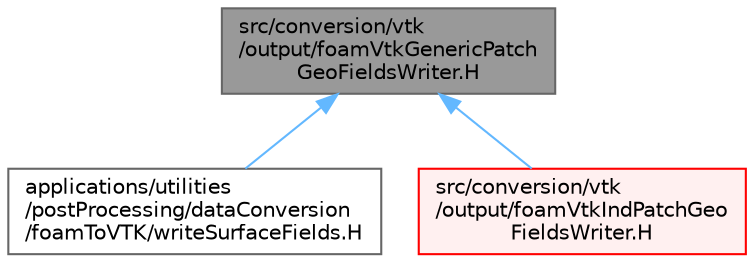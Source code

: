digraph "src/conversion/vtk/output/foamVtkGenericPatchGeoFieldsWriter.H"
{
 // LATEX_PDF_SIZE
  bgcolor="transparent";
  edge [fontname=Helvetica,fontsize=10,labelfontname=Helvetica,labelfontsize=10];
  node [fontname=Helvetica,fontsize=10,shape=box,height=0.2,width=0.4];
  Node1 [id="Node000001",label="src/conversion/vtk\l/output/foamVtkGenericPatch\lGeoFieldsWriter.H",height=0.2,width=0.4,color="gray40", fillcolor="grey60", style="filled", fontcolor="black",tooltip=" "];
  Node1 -> Node2 [id="edge1_Node000001_Node000002",dir="back",color="steelblue1",style="solid",tooltip=" "];
  Node2 [id="Node000002",label="applications/utilities\l/postProcessing/dataConversion\l/foamToVTK/writeSurfaceFields.H",height=0.2,width=0.4,color="grey40", fillcolor="white", style="filled",URL="$writeSurfaceFields_8H.html",tooltip=" "];
  Node1 -> Node3 [id="edge2_Node000001_Node000003",dir="back",color="steelblue1",style="solid",tooltip=" "];
  Node3 [id="Node000003",label="src/conversion/vtk\l/output/foamVtkIndPatchGeo\lFieldsWriter.H",height=0.2,width=0.4,color="red", fillcolor="#FFF0F0", style="filled",URL="$foamVtkIndPatchGeoFieldsWriter_8H.html",tooltip=" "];
}
